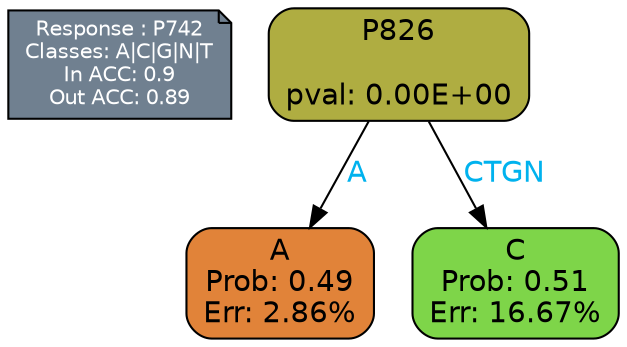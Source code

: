 digraph Tree {
node [shape=box, style="filled, rounded", color="black", fontname=helvetica] ;
graph [ranksep=equally, splines=polylines, bgcolor=transparent, dpi=600] ;
edge [fontname=helvetica] ;
LEGEND [label="Response : P742
Classes: A|C|G|N|T
In ACC: 0.9
Out ACC: 0.89
",shape=note,align=left,style=filled,fillcolor="slategray",fontcolor="white",fontsize=10];1 [label="P826

pval: 0.00E+00", fillcolor="#afad41"] ;
2 [label="A
Prob: 0.49
Err: 2.86%", fillcolor="#e18339"] ;
3 [label="C
Prob: 0.51
Err: 16.67%", fillcolor="#7ed549"] ;
1 -> 2 [label="A",fontcolor=deepskyblue2] ;
1 -> 3 [label="CTGN",fontcolor=deepskyblue2] ;
{rank = same; 2;3;}{rank = same; LEGEND;1;}}